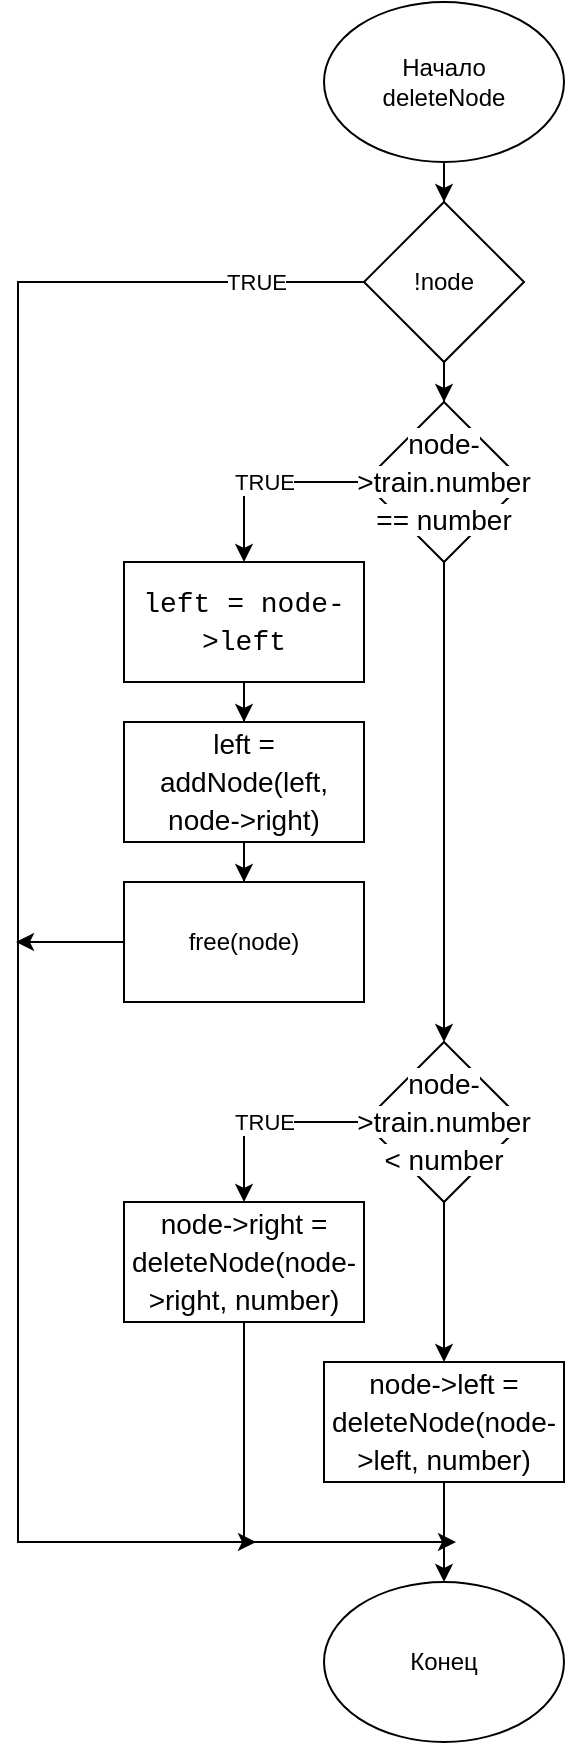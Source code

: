 <mxfile version="21.3.0" type="device">
  <diagram name="Страница 1" id="JCElHLUq5Z2Rpc_Fel3k">
    <mxGraphModel dx="2074" dy="1148" grid="1" gridSize="10" guides="1" tooltips="1" connect="1" arrows="1" fold="1" page="1" pageScale="1" pageWidth="827" pageHeight="1169" math="0" shadow="0">
      <root>
        <mxCell id="0" />
        <mxCell id="1" parent="0" />
        <mxCell id="b3nrZfetp45vILYkFVeZ-3" style="edgeStyle=orthogonalEdgeStyle;rounded=0;orthogonalLoop=1;jettySize=auto;html=1;" edge="1" parent="1" source="b3nrZfetp45vILYkFVeZ-1" target="b3nrZfetp45vILYkFVeZ-2">
          <mxGeometry relative="1" as="geometry" />
        </mxCell>
        <mxCell id="b3nrZfetp45vILYkFVeZ-1" value="Начало&lt;br&gt;deleteNode" style="ellipse;whiteSpace=wrap;html=1;" vertex="1" parent="1">
          <mxGeometry x="354" y="20" width="120" height="80" as="geometry" />
        </mxCell>
        <mxCell id="b3nrZfetp45vILYkFVeZ-5" style="edgeStyle=orthogonalEdgeStyle;rounded=0;orthogonalLoop=1;jettySize=auto;html=1;" edge="1" parent="1" source="b3nrZfetp45vILYkFVeZ-2" target="b3nrZfetp45vILYkFVeZ-4">
          <mxGeometry relative="1" as="geometry" />
        </mxCell>
        <mxCell id="b3nrZfetp45vILYkFVeZ-16" value="TRUE" style="edgeStyle=orthogonalEdgeStyle;rounded=0;orthogonalLoop=1;jettySize=auto;html=1;" edge="1" parent="1" source="b3nrZfetp45vILYkFVeZ-2">
          <mxGeometry x="-0.883" relative="1" as="geometry">
            <mxPoint x="320" y="790" as="targetPoint" />
            <Array as="points">
              <mxPoint x="201" y="160" />
            </Array>
            <mxPoint as="offset" />
          </mxGeometry>
        </mxCell>
        <mxCell id="b3nrZfetp45vILYkFVeZ-2" value="!node" style="rhombus;whiteSpace=wrap;html=1;" vertex="1" parent="1">
          <mxGeometry x="374" y="120" width="80" height="80" as="geometry" />
        </mxCell>
        <mxCell id="b3nrZfetp45vILYkFVeZ-7" value="TRUE" style="edgeStyle=orthogonalEdgeStyle;rounded=0;orthogonalLoop=1;jettySize=auto;html=1;entryX=0.5;entryY=0;entryDx=0;entryDy=0;" edge="1" parent="1" source="b3nrZfetp45vILYkFVeZ-4" target="b3nrZfetp45vILYkFVeZ-6">
          <mxGeometry relative="1" as="geometry">
            <Array as="points">
              <mxPoint x="314" y="260" />
            </Array>
          </mxGeometry>
        </mxCell>
        <mxCell id="b3nrZfetp45vILYkFVeZ-13" style="edgeStyle=orthogonalEdgeStyle;rounded=0;orthogonalLoop=1;jettySize=auto;html=1;entryX=0.5;entryY=0;entryDx=0;entryDy=0;" edge="1" parent="1" source="b3nrZfetp45vILYkFVeZ-4" target="b3nrZfetp45vILYkFVeZ-12">
          <mxGeometry relative="1" as="geometry" />
        </mxCell>
        <mxCell id="b3nrZfetp45vILYkFVeZ-4" value="&lt;div style=&quot;font-size: 14px; line-height: 19px;&quot;&gt;&lt;span style=&quot;background-color: rgb(255, 255, 255);&quot;&gt;node-&amp;gt;train.number == number&lt;/span&gt;&lt;/div&gt;" style="rhombus;whiteSpace=wrap;html=1;" vertex="1" parent="1">
          <mxGeometry x="374" y="220" width="80" height="80" as="geometry" />
        </mxCell>
        <mxCell id="b3nrZfetp45vILYkFVeZ-9" style="edgeStyle=orthogonalEdgeStyle;rounded=0;orthogonalLoop=1;jettySize=auto;html=1;entryX=0.5;entryY=0;entryDx=0;entryDy=0;" edge="1" parent="1" source="b3nrZfetp45vILYkFVeZ-6" target="b3nrZfetp45vILYkFVeZ-8">
          <mxGeometry relative="1" as="geometry" />
        </mxCell>
        <mxCell id="b3nrZfetp45vILYkFVeZ-6" value="&lt;div style=&quot;font-family: Consolas, &amp;quot;Courier New&amp;quot;, monospace; font-size: 14px; line-height: 19px;&quot;&gt;&lt;span style=&quot;background-color: rgb(255, 255, 255);&quot;&gt;left = node-&amp;gt;left&lt;/span&gt;&lt;/div&gt;" style="rounded=0;whiteSpace=wrap;html=1;" vertex="1" parent="1">
          <mxGeometry x="254" y="300" width="120" height="60" as="geometry" />
        </mxCell>
        <mxCell id="b3nrZfetp45vILYkFVeZ-11" style="edgeStyle=orthogonalEdgeStyle;rounded=0;orthogonalLoop=1;jettySize=auto;html=1;entryX=0.5;entryY=0;entryDx=0;entryDy=0;" edge="1" parent="1" source="b3nrZfetp45vILYkFVeZ-8" target="b3nrZfetp45vILYkFVeZ-10">
          <mxGeometry relative="1" as="geometry" />
        </mxCell>
        <mxCell id="b3nrZfetp45vILYkFVeZ-8" value="&lt;div style=&quot;font-size: 14px; line-height: 19px;&quot;&gt;&lt;span style=&quot;background-color: rgb(255, 255, 255);&quot;&gt;left = addNode(left, node-&amp;gt;right)&lt;/span&gt;&lt;/div&gt;" style="rounded=0;whiteSpace=wrap;html=1;" vertex="1" parent="1">
          <mxGeometry x="254" y="380" width="120" height="60" as="geometry" />
        </mxCell>
        <mxCell id="b3nrZfetp45vILYkFVeZ-23" style="edgeStyle=orthogonalEdgeStyle;rounded=0;orthogonalLoop=1;jettySize=auto;html=1;" edge="1" parent="1" source="b3nrZfetp45vILYkFVeZ-10">
          <mxGeometry relative="1" as="geometry">
            <mxPoint x="200" y="490" as="targetPoint" />
          </mxGeometry>
        </mxCell>
        <mxCell id="b3nrZfetp45vILYkFVeZ-10" value="free(node)" style="rounded=0;whiteSpace=wrap;html=1;" vertex="1" parent="1">
          <mxGeometry x="254" y="460" width="120" height="60" as="geometry" />
        </mxCell>
        <mxCell id="b3nrZfetp45vILYkFVeZ-15" value="TRUE" style="edgeStyle=orthogonalEdgeStyle;rounded=0;orthogonalLoop=1;jettySize=auto;html=1;entryX=0.5;entryY=0;entryDx=0;entryDy=0;" edge="1" parent="1" source="b3nrZfetp45vILYkFVeZ-12" target="b3nrZfetp45vILYkFVeZ-14">
          <mxGeometry relative="1" as="geometry">
            <Array as="points">
              <mxPoint x="314" y="580" />
            </Array>
          </mxGeometry>
        </mxCell>
        <mxCell id="b3nrZfetp45vILYkFVeZ-19" style="edgeStyle=orthogonalEdgeStyle;rounded=0;orthogonalLoop=1;jettySize=auto;html=1;entryX=0.5;entryY=0;entryDx=0;entryDy=0;" edge="1" parent="1" source="b3nrZfetp45vILYkFVeZ-12" target="b3nrZfetp45vILYkFVeZ-18">
          <mxGeometry relative="1" as="geometry" />
        </mxCell>
        <mxCell id="b3nrZfetp45vILYkFVeZ-12" value="&lt;div style=&quot;font-size: 14px; line-height: 19px;&quot;&gt;&lt;span style=&quot;background-color: rgb(255, 255, 255);&quot;&gt;node-&amp;gt;train.number &amp;lt; number&lt;/span&gt;&lt;/div&gt;" style="rhombus;whiteSpace=wrap;html=1;" vertex="1" parent="1">
          <mxGeometry x="374" y="540" width="80" height="80" as="geometry" />
        </mxCell>
        <mxCell id="b3nrZfetp45vILYkFVeZ-22" style="edgeStyle=orthogonalEdgeStyle;rounded=0;orthogonalLoop=1;jettySize=auto;html=1;" edge="1" parent="1" source="b3nrZfetp45vILYkFVeZ-14">
          <mxGeometry relative="1" as="geometry">
            <mxPoint x="420" y="790" as="targetPoint" />
            <Array as="points">
              <mxPoint x="314" y="790" />
            </Array>
          </mxGeometry>
        </mxCell>
        <mxCell id="b3nrZfetp45vILYkFVeZ-14" value="&lt;div style=&quot;font-size: 14px; line-height: 19px;&quot;&gt;&lt;span style=&quot;background-color: rgb(255, 255, 255);&quot;&gt;node-&amp;gt;right = deleteNode(node-&amp;gt;right, number)&lt;/span&gt;&lt;/div&gt;" style="rounded=0;whiteSpace=wrap;html=1;" vertex="1" parent="1">
          <mxGeometry x="254" y="620" width="120" height="60" as="geometry" />
        </mxCell>
        <mxCell id="b3nrZfetp45vILYkFVeZ-21" style="edgeStyle=orthogonalEdgeStyle;rounded=0;orthogonalLoop=1;jettySize=auto;html=1;entryX=0.5;entryY=0;entryDx=0;entryDy=0;" edge="1" parent="1" source="b3nrZfetp45vILYkFVeZ-18" target="b3nrZfetp45vILYkFVeZ-20">
          <mxGeometry relative="1" as="geometry" />
        </mxCell>
        <mxCell id="b3nrZfetp45vILYkFVeZ-18" value="&lt;div style=&quot;font-size: 14px; line-height: 19px;&quot;&gt;&lt;span style=&quot;background-color: rgb(255, 255, 255);&quot;&gt;node-&amp;gt;left = deleteNode(node-&amp;gt;left, number)&lt;/span&gt;&lt;/div&gt;" style="rounded=0;whiteSpace=wrap;html=1;" vertex="1" parent="1">
          <mxGeometry x="354" y="700" width="120" height="60" as="geometry" />
        </mxCell>
        <mxCell id="b3nrZfetp45vILYkFVeZ-20" value="Конец" style="ellipse;whiteSpace=wrap;html=1;" vertex="1" parent="1">
          <mxGeometry x="354" y="810" width="120" height="80" as="geometry" />
        </mxCell>
      </root>
    </mxGraphModel>
  </diagram>
</mxfile>
